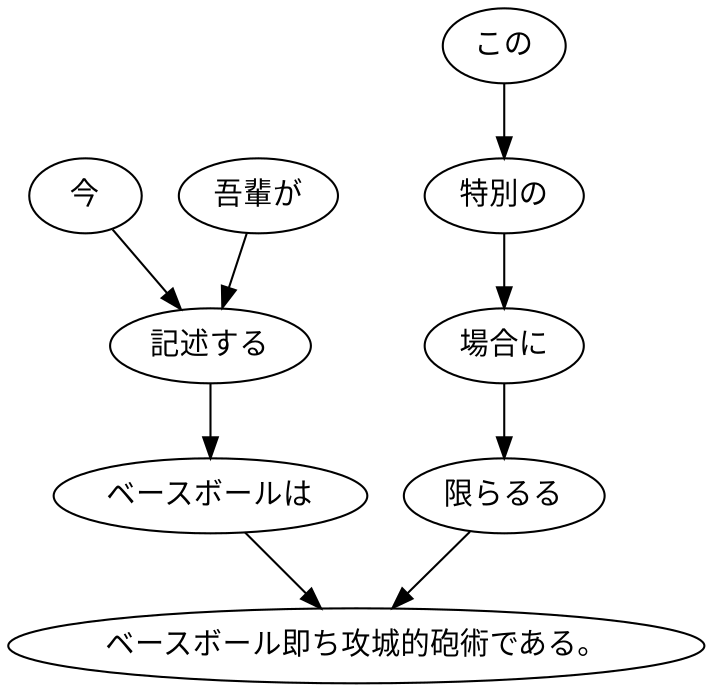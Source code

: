 digraph graph5048 {
	node0 [label="今"];
	node1 [label="吾輩が"];
	node2 [label="記述する"];
	node3 [label="ベースボールは"];
	node4 [label="この"];
	node5 [label="特別の"];
	node6 [label="場合に"];
	node7 [label="限らるる"];
	node8 [label="ベースボール即ち攻城的砲術である。"];
	node0 -> node2;
	node1 -> node2;
	node2 -> node3;
	node3 -> node8;
	node4 -> node5;
	node5 -> node6;
	node6 -> node7;
	node7 -> node8;
}
